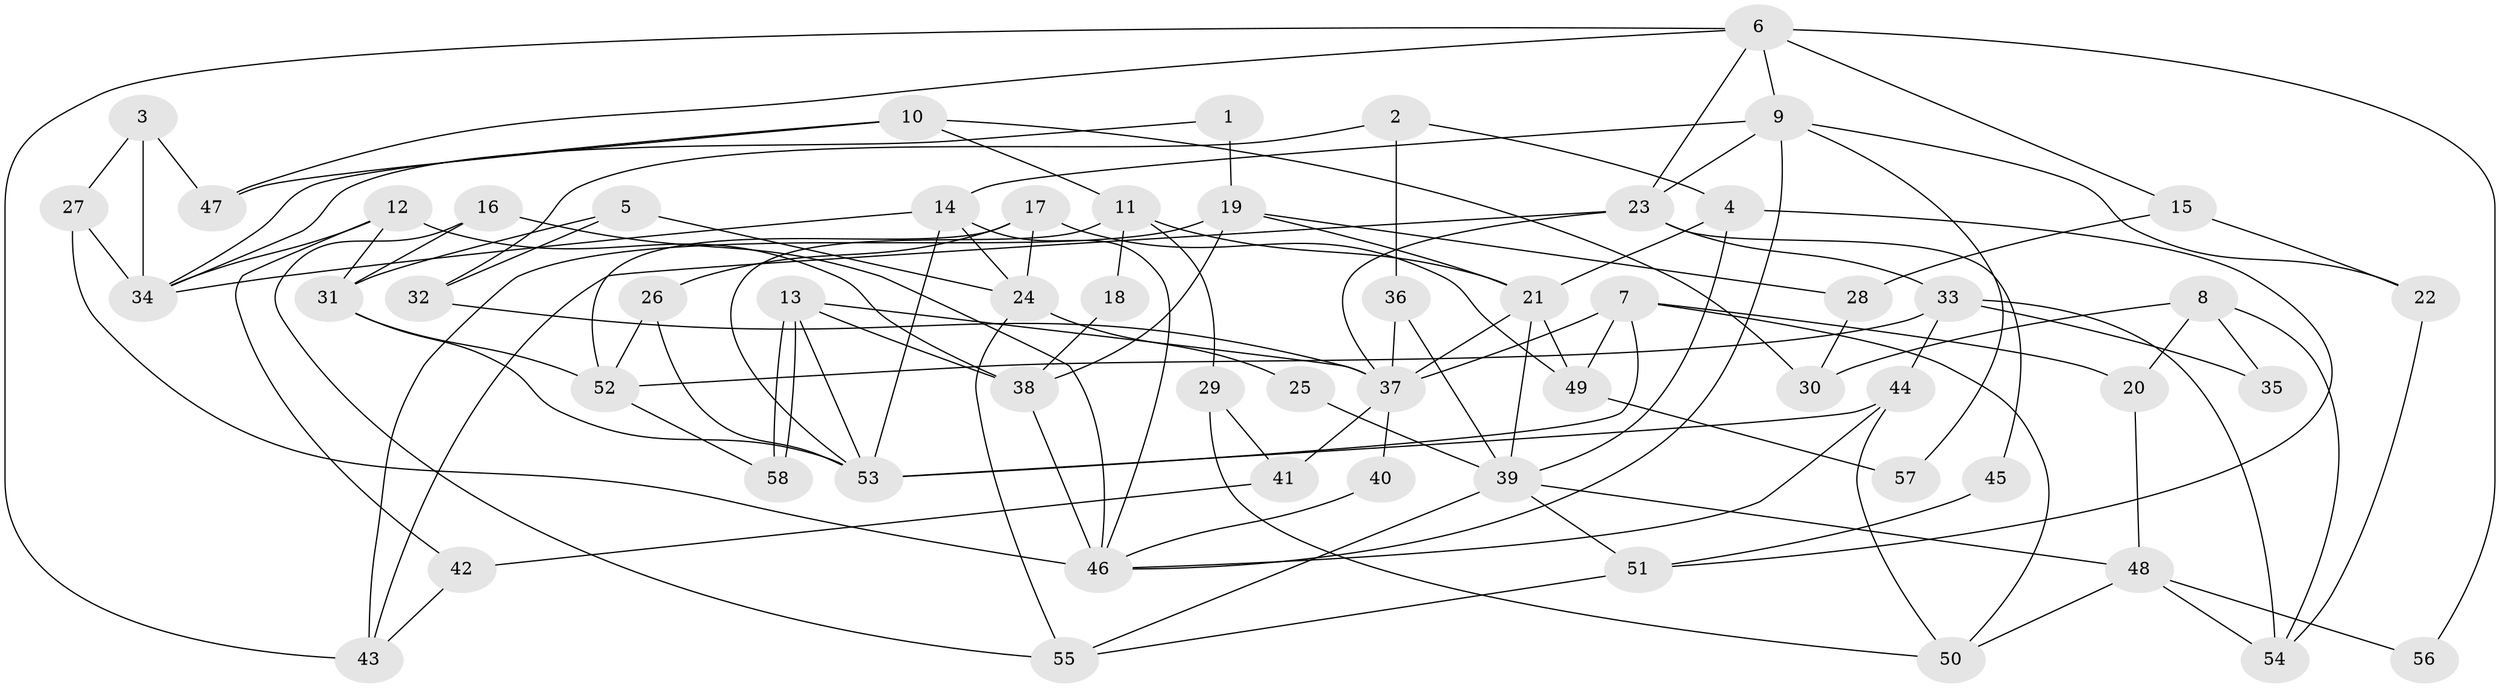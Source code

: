 // Generated by graph-tools (version 1.1) at 2025/48/03/09/25 04:48:55]
// undirected, 58 vertices, 116 edges
graph export_dot {
graph [start="1"]
  node [color=gray90,style=filled];
  1;
  2;
  3;
  4;
  5;
  6;
  7;
  8;
  9;
  10;
  11;
  12;
  13;
  14;
  15;
  16;
  17;
  18;
  19;
  20;
  21;
  22;
  23;
  24;
  25;
  26;
  27;
  28;
  29;
  30;
  31;
  32;
  33;
  34;
  35;
  36;
  37;
  38;
  39;
  40;
  41;
  42;
  43;
  44;
  45;
  46;
  47;
  48;
  49;
  50;
  51;
  52;
  53;
  54;
  55;
  56;
  57;
  58;
  1 -- 34;
  1 -- 19;
  2 -- 32;
  2 -- 4;
  2 -- 36;
  3 -- 34;
  3 -- 27;
  3 -- 47;
  4 -- 39;
  4 -- 21;
  4 -- 51;
  5 -- 24;
  5 -- 31;
  5 -- 32;
  6 -- 9;
  6 -- 43;
  6 -- 15;
  6 -- 23;
  6 -- 47;
  6 -- 56;
  7 -- 53;
  7 -- 50;
  7 -- 20;
  7 -- 37;
  7 -- 49;
  8 -- 20;
  8 -- 54;
  8 -- 30;
  8 -- 35;
  9 -- 23;
  9 -- 46;
  9 -- 14;
  9 -- 22;
  9 -- 57;
  10 -- 11;
  10 -- 47;
  10 -- 30;
  10 -- 34;
  11 -- 53;
  11 -- 29;
  11 -- 18;
  11 -- 21;
  12 -- 31;
  12 -- 34;
  12 -- 38;
  12 -- 42;
  13 -- 58;
  13 -- 58;
  13 -- 37;
  13 -- 38;
  13 -- 53;
  14 -- 46;
  14 -- 24;
  14 -- 34;
  14 -- 53;
  15 -- 28;
  15 -- 22;
  16 -- 31;
  16 -- 46;
  16 -- 55;
  17 -- 24;
  17 -- 49;
  17 -- 26;
  17 -- 52;
  18 -- 38;
  19 -- 38;
  19 -- 21;
  19 -- 28;
  19 -- 43;
  20 -- 48;
  21 -- 39;
  21 -- 37;
  21 -- 49;
  22 -- 54;
  23 -- 37;
  23 -- 33;
  23 -- 43;
  23 -- 45;
  24 -- 55;
  24 -- 25;
  25 -- 39;
  26 -- 53;
  26 -- 52;
  27 -- 46;
  27 -- 34;
  28 -- 30;
  29 -- 41;
  29 -- 50;
  31 -- 53;
  31 -- 52;
  32 -- 37;
  33 -- 52;
  33 -- 35;
  33 -- 44;
  33 -- 54;
  36 -- 37;
  36 -- 39;
  37 -- 40;
  37 -- 41;
  38 -- 46;
  39 -- 55;
  39 -- 48;
  39 -- 51;
  40 -- 46;
  41 -- 42;
  42 -- 43;
  44 -- 53;
  44 -- 46;
  44 -- 50;
  45 -- 51;
  48 -- 54;
  48 -- 50;
  48 -- 56;
  49 -- 57;
  51 -- 55;
  52 -- 58;
}

